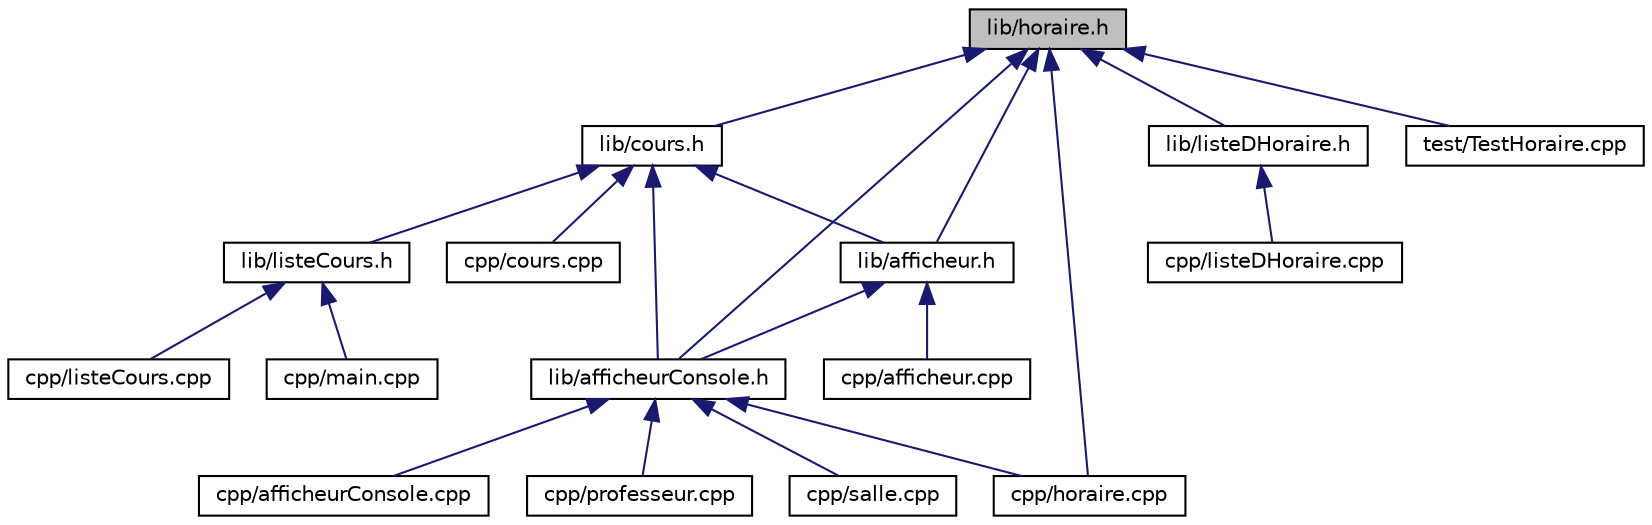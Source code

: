 digraph "lib/horaire.h"
{
  edge [fontname="Helvetica",fontsize="10",labelfontname="Helvetica",labelfontsize="10"];
  node [fontname="Helvetica",fontsize="10",shape=record];
  Node3 [label="lib/horaire.h",height=0.2,width=0.4,color="black", fillcolor="grey75", style="filled", fontcolor="black"];
  Node3 -> Node4 [dir="back",color="midnightblue",fontsize="10",style="solid",fontname="Helvetica"];
  Node4 [label="lib/afficheur.h",height=0.2,width=0.4,color="black", fillcolor="white", style="filled",URL="$afficheur_8h.html",tooltip="Classe virtuelle pure permettant l&#39;affichage. "];
  Node4 -> Node5 [dir="back",color="midnightblue",fontsize="10",style="solid",fontname="Helvetica"];
  Node5 [label="cpp/afficheur.cpp",height=0.2,width=0.4,color="black", fillcolor="white", style="filled",URL="$afficheur_8cpp.html",tooltip="Definition des methodes de la classe afficheur. "];
  Node4 -> Node6 [dir="back",color="midnightblue",fontsize="10",style="solid",fontname="Helvetica"];
  Node6 [label="lib/afficheurConsole.h",height=0.2,width=0.4,color="black", fillcolor="white", style="filled",URL="$afficheur_console_8h.html",tooltip="Classe permettant l&#39;affichage en mode console. "];
  Node6 -> Node7 [dir="back",color="midnightblue",fontsize="10",style="solid",fontname="Helvetica"];
  Node7 [label="cpp/afficheurConsole.cpp",height=0.2,width=0.4,color="black", fillcolor="white", style="filled",URL="$afficheur_console_8cpp.html",tooltip="Definition des methodes de la classe afficheurConsole. "];
  Node6 -> Node8 [dir="back",color="midnightblue",fontsize="10",style="solid",fontname="Helvetica"];
  Node8 [label="cpp/horaire.cpp",height=0.2,width=0.4,color="black", fillcolor="white", style="filled",URL="$horaire_8cpp.html",tooltip="Definition des methodes de la classe horaire. "];
  Node6 -> Node9 [dir="back",color="midnightblue",fontsize="10",style="solid",fontname="Helvetica"];
  Node9 [label="cpp/professeur.cpp",height=0.2,width=0.4,color="black", fillcolor="white", style="filled",URL="$professeur_8cpp.html",tooltip="Definition des methodes de la classe professeur. "];
  Node6 -> Node10 [dir="back",color="midnightblue",fontsize="10",style="solid",fontname="Helvetica"];
  Node10 [label="cpp/salle.cpp",height=0.2,width=0.4,color="black", fillcolor="white", style="filled",URL="$salle_8cpp.html",tooltip="Definition des methodes de la classe salle. "];
  Node3 -> Node11 [dir="back",color="midnightblue",fontsize="10",style="solid",fontname="Helvetica"];
  Node11 [label="lib/cours.h",height=0.2,width=0.4,color="black", fillcolor="white", style="filled",URL="$cours_8h.html",tooltip="Classe permettant la gestion des cours. "];
  Node11 -> Node4 [dir="back",color="midnightblue",fontsize="10",style="solid",fontname="Helvetica"];
  Node11 -> Node6 [dir="back",color="midnightblue",fontsize="10",style="solid",fontname="Helvetica"];
  Node11 -> Node12 [dir="back",color="midnightblue",fontsize="10",style="solid",fontname="Helvetica"];
  Node12 [label="cpp/cours.cpp",height=0.2,width=0.4,color="black", fillcolor="white", style="filled",URL="$cours_8cpp.html",tooltip="Definition des methodes de la classe cours. "];
  Node11 -> Node13 [dir="back",color="midnightblue",fontsize="10",style="solid",fontname="Helvetica"];
  Node13 [label="lib/listeCours.h",height=0.2,width=0.4,color="black", fillcolor="white", style="filled",URL="$liste_cours_8h.html",tooltip="Classe permettant la gestion des listes de cours. "];
  Node13 -> Node14 [dir="back",color="midnightblue",fontsize="10",style="solid",fontname="Helvetica"];
  Node14 [label="cpp/listeCours.cpp",height=0.2,width=0.4,color="black", fillcolor="white", style="filled",URL="$liste_cours_8cpp.html",tooltip="Definition des methodes de la classe listeCours. "];
  Node13 -> Node15 [dir="back",color="midnightblue",fontsize="10",style="solid",fontname="Helvetica"];
  Node15 [label="cpp/main.cpp",height=0.2,width=0.4,color="black", fillcolor="white", style="filled",URL="$main_8cpp.html"];
  Node3 -> Node6 [dir="back",color="midnightblue",fontsize="10",style="solid",fontname="Helvetica"];
  Node3 -> Node8 [dir="back",color="midnightblue",fontsize="10",style="solid",fontname="Helvetica"];
  Node3 -> Node16 [dir="back",color="midnightblue",fontsize="10",style="solid",fontname="Helvetica"];
  Node16 [label="lib/listeDHoraire.h",height=0.2,width=0.4,color="black", fillcolor="white", style="filled",URL="$liste_d_horaire_8h.html",tooltip="Classe permettant la gestion de listes d&#39;horaires. "];
  Node16 -> Node17 [dir="back",color="midnightblue",fontsize="10",style="solid",fontname="Helvetica"];
  Node17 [label="cpp/listeDHoraire.cpp",height=0.2,width=0.4,color="black", fillcolor="white", style="filled",URL="$liste_d_horaire_8cpp.html",tooltip="Definition des methodes de la classe listeDHoraire. "];
  Node3 -> Node18 [dir="back",color="midnightblue",fontsize="10",style="solid",fontname="Helvetica"];
  Node18 [label="test/TestHoraire.cpp",height=0.2,width=0.4,color="black", fillcolor="white", style="filled",URL="$_test_horaire_8cpp.html",tooltip="Fichier permettant de tester les methodes de la classe horaire. "];
}
